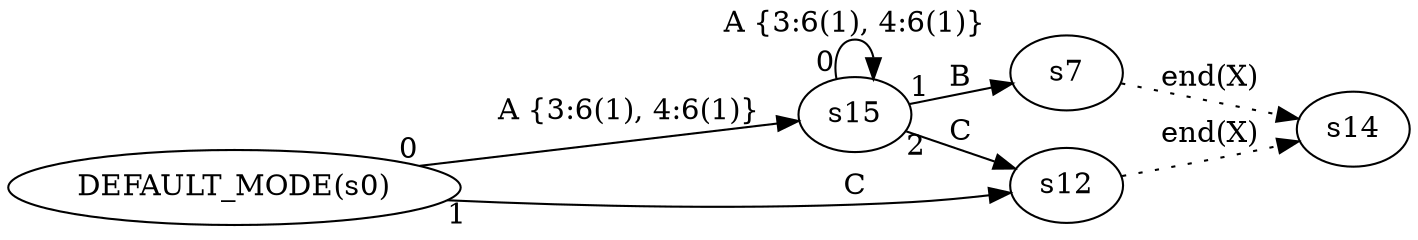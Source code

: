 digraph ATN {
  rankdir=LR;

  "DEFAULT_MODE(s0)" -> s15 [label="A {3:6(1), 4:6(1)}" taillabel=0]
  s15 -> s15 [label="A {3:6(1), 4:6(1)}" taillabel=0]
  s15 -> s7 [label=B taillabel=1]
  s7 -> s14 [label="end(X)" style=dotted]
  s15 -> s12 [label=C taillabel=2]
  s12 -> s14 [label="end(X)" style=dotted]
  "DEFAULT_MODE(s0)" -> s12 [label=C taillabel=1]
}